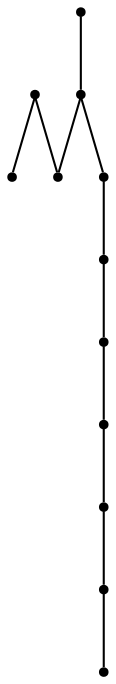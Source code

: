 graph {
  node [shape=point,comment="{\"directed\":false,\"doi\":\"10.1007/978-3-030-35802-0_3\",\"figure\":\"5\"}"]

  v0 [pos="1535.2550384183785,2053.1814676057484"]
  v1 [pos="1421.9046460073419,2053.1814676057484"]
  v2 [pos="1535.2550384183785,2138.1951197067838"]
  v3 [pos="1478.5782683995221,2138.1951197067838"]
  v4 [pos="1478.5782683995221,2194.86896954705"]
  v5 [pos="1421.9046460073419,1996.507649559302"]
  v6 [pos="1393.5657999818854,2081.518917123898"]
  v7 [pos="1393.5657999818854,2194.86896954705"]
  v8 [pos="1393.5657999818854,1996.507649559302"]
  v9 [pos="1365.2278759884857,2081.518917123898"]
  v10 [pos="1365.2278759884857,2138.1951197067838"]
  v11 [pos="1308.5532043874132,2138.1951197067838"]

  v0 -- v1 [id="-1",pos="1535.2550384183785,2053.1814676057484 1421.9046460073419,2053.1814676057484 1421.9046460073419,2053.1814676057484 1421.9046460073419,2053.1814676057484"]
  v2 -- v0 [id="-2",pos="1535.2550384183785,2138.1951197067838 1535.2550384183785,2053.1814676057484 1535.2550384183785,2053.1814676057484 1535.2550384183785,2053.1814676057484"]
  v3 -- v2 [id="-4",pos="1478.5782683995221,2138.1951197067838 1535.2550384183785,2138.1951197067838 1535.2550384183785,2138.1951197067838 1535.2550384183785,2138.1951197067838"]
  v4 -- v3 [id="-5",pos="1478.5782683995221,2194.86896954705 1478.5782683995221,2138.1951197067838 1478.5782683995221,2138.1951197067838 1478.5782683995221,2138.1951197067838"]
  v1 -- v5 [id="-7",pos="1421.9046460073419,2053.1814676057484 1421.9046460073419,1996.507649559302 1421.9046460073419,1996.507649559302 1421.9046460073419,1996.507649559302"]
  v6 -- v7 [id="-9",pos="1393.5657999818854,2081.518917123898 1393.5657999818854,2194.86896954705 1393.5657999818854,2194.86896954705 1393.5657999818854,2194.86896954705"]
  v8 -- v6 [id="-10",pos="1393.5657999818854,1996.507649559302 1393.5657999818854,2081.518917123898 1393.5657999818854,2081.518917123898 1393.5657999818854,2081.518917123898"]
  v10 -- v9 [id="-11",pos="1365.2278759884857,2138.1951197067838 1365.2278759884857,2081.518917123898 1365.2278759884857,2081.518917123898 1365.2278759884857,2081.518917123898"]
  v10 -- v11 [id="-12",pos="1365.2278759884857,2138.1951197067838 1308.5532043874132,2138.1951197067838 1308.5532043874132,2138.1951197067838 1308.5532043874132,2138.1951197067838"]
  v6 -- v9 [id="-14",pos="1393.5657999818854,2081.518917123898 1365.2278759884857,2081.518917123898 1365.2278759884857,2081.518917123898 1365.2278759884857,2081.518917123898"]
  v7 -- v4 [id="-15",pos="1393.5657999818854,2194.86896954705 1478.5782683995221,2194.86896954705 1478.5782683995221,2194.86896954705 1478.5782683995221,2194.86896954705"]
}